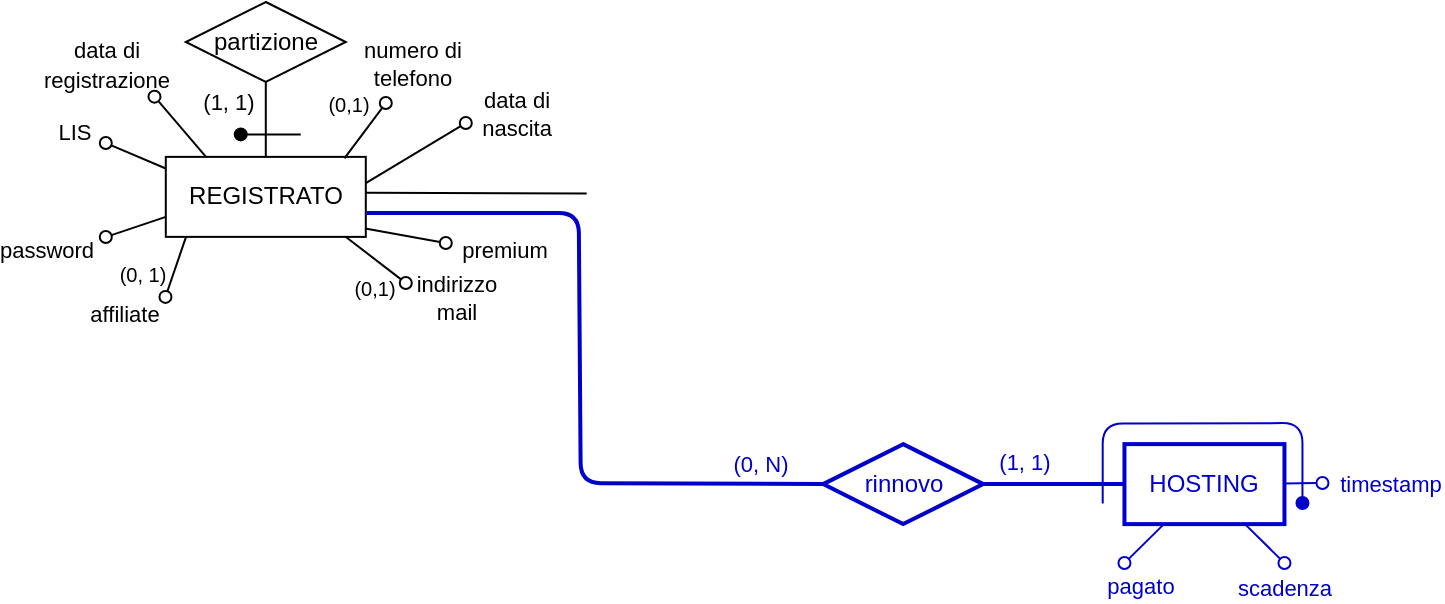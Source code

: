 <mxfile scale="1" border="10">
    <diagram id="-0bvjkYd9vsQYAiFDbZ4" name="Page-1">
        <mxGraphModel dx="4636" dy="2434" grid="1" gridSize="10" guides="1" tooltips="1" connect="1" arrows="1" fold="1" page="1" pageScale="1" pageWidth="1169" pageHeight="827" background="#ffffff" math="0" shadow="0">
            <root>
                <mxCell id="0"/>
                <mxCell id="1" parent="0"/>
                <mxCell id="2" style="edgeStyle=none;shape=connector;rounded=1;jumpStyle=arc;html=1;labelBackgroundColor=default;strokeColor=default;fontFamily=Helvetica;fontSize=11;fontColor=default;endArrow=none;endFill=0;exitX=1.001;exitY=0.449;exitDx=0;exitDy=0;exitPerimeter=0;" parent="1" source="42" edge="1">
                    <mxGeometry relative="1" as="geometry">
                        <Array as="points"/>
                        <mxPoint x="-3195.1" y="-1469.47" as="sourcePoint"/>
                        <mxPoint x="-3194.648" y="-1534.306" as="targetPoint"/>
                    </mxGeometry>
                </mxCell>
                <mxCell id="4" style="edgeStyle=none;shape=connector;rounded=1;jumpStyle=arc;html=1;entryX=0;entryY=0.5;entryDx=0;entryDy=0;labelBackgroundColor=default;strokeColor=#0000CC;fontFamily=Helvetica;fontSize=11;fontColor=default;endArrow=none;endFill=0;strokeWidth=2;" parent="1" target="16" edge="1">
                    <mxGeometry relative="1" as="geometry">
                        <Array as="points">
                            <mxPoint x="-3198.63" y="-1524.47"/>
                            <mxPoint x="-3197.63" y="-1389.47"/>
                        </Array>
                        <mxPoint x="-3304.63" y="-1524.47" as="sourcePoint"/>
                    </mxGeometry>
                </mxCell>
                <mxCell id="5" value="(0, N)" style="edgeLabel;html=1;align=center;verticalAlign=middle;resizable=0;points=[];strokeColor=#0000CC;fontColor=#0000CC;" parent="4" vertex="1" connectable="0">
                    <mxGeometry x="0.861" y="1" relative="1" as="geometry">
                        <mxPoint x="-7" y="-9" as="offset"/>
                    </mxGeometry>
                </mxCell>
                <mxCell id="16" value="rinnovo" style="rhombus;whiteSpace=wrap;html=1;strokeColor=#0000CC;fontColor=#0000CC;strokeWidth=2;" parent="1" vertex="1">
                    <mxGeometry x="-3076.41" y="-1408.94" width="80" height="40" as="geometry"/>
                </mxCell>
                <mxCell id="17" value="(1, 1)" style="edgeStyle=none;jumpStyle=arc;html=1;exitX=1;exitY=0.5;exitDx=0;exitDy=0;entryX=0;entryY=0.5;entryDx=0;entryDy=0;startArrow=none;startFill=0;endArrow=none;endFill=0;strokeColor=#0000CC;fontColor=#0000CC;endSize=6;strokeWidth=2;" parent="1" source="16" target="18" edge="1">
                    <mxGeometry x="-0.416" y="11" relative="1" as="geometry">
                        <mxPoint as="offset"/>
                        <mxPoint x="-2832.43" y="-1329.23" as="sourcePoint"/>
                    </mxGeometry>
                </mxCell>
                <mxCell id="18" value="HOSTING" style="whiteSpace=wrap;html=1;strokeColor=#0000CC;fontColor=#0000CC;strokeWidth=2;" parent="1" vertex="1">
                    <mxGeometry x="-2925.77" y="-1408.94" width="80" height="40" as="geometry"/>
                </mxCell>
                <mxCell id="19" style="edgeStyle=none;shape=connector;rounded=1;fillStyle=auto;html=1;labelBackgroundColor=default;strokeColor=#0000CC;strokeWidth=1;fontFamily=Helvetica;fontSize=11;fontColor=#0000CC;endArrow=none;endFill=0;startSize=6;endSize=6;fillColor=#000000;startArrow=oval;startFill=0;" parent="1" target="18" edge="1">
                    <mxGeometry relative="1" as="geometry">
                        <mxPoint x="-2866.77" y="-1389.205" as="targetPoint"/>
                        <mxPoint x="-2826.77" y="-1389.47" as="sourcePoint"/>
                    </mxGeometry>
                </mxCell>
                <mxCell id="20" value="timestamp" style="edgeLabel;html=1;align=center;verticalAlign=middle;resizable=0;points=[];fontSize=11;fontFamily=Helvetica;fontColor=#0000CC;strokeColor=#0000CC;" parent="19" vertex="1" connectable="0">
                    <mxGeometry x="-0.257" y="1" relative="1" as="geometry">
                        <mxPoint x="41" y="-1" as="offset"/>
                    </mxGeometry>
                </mxCell>
                <mxCell id="21" style="edgeStyle=none;shape=connector;rounded=1;fillStyle=auto;html=1;labelBackgroundColor=default;strokeColor=#0000CC;strokeWidth=1;fontFamily=Helvetica;fontSize=11;fontColor=#0000CC;endArrow=none;endFill=0;startSize=6;endSize=6;fillColor=#000000;startArrow=oval;startFill=1;" parent="1" edge="1">
                    <mxGeometry relative="1" as="geometry">
                        <mxPoint x="-2936.65" y="-1379.19" as="targetPoint"/>
                        <mxPoint x="-2836.77" y="-1379.47" as="sourcePoint"/>
                        <Array as="points">
                            <mxPoint x="-2836.77" y="-1419.47"/>
                            <mxPoint x="-2936.65" y="-1419.19"/>
                        </Array>
                    </mxGeometry>
                </mxCell>
                <mxCell id="22" style="edgeStyle=none;shape=connector;rounded=1;fillStyle=auto;html=1;labelBackgroundColor=default;strokeColor=#0000CC;strokeWidth=1;fontFamily=Helvetica;fontSize=11;fontColor=#0000CC;endArrow=none;endFill=0;startSize=6;endSize=6;fillColor=#000000;startArrow=oval;startFill=0;" parent="1" target="18" edge="1">
                    <mxGeometry relative="1" as="geometry">
                        <mxPoint x="-2835.77" y="-1379.299" as="targetPoint"/>
                        <mxPoint x="-2925.77" y="-1349.47" as="sourcePoint"/>
                    </mxGeometry>
                </mxCell>
                <mxCell id="23" value="pagato" style="edgeLabel;html=1;align=center;verticalAlign=middle;resizable=0;points=[];fontSize=11;fontFamily=Helvetica;fontColor=#0000CC;strokeColor=#0000CC;" parent="22" vertex="1" connectable="0">
                    <mxGeometry x="-0.257" y="1" relative="1" as="geometry">
                        <mxPoint x="1" y="19" as="offset"/>
                    </mxGeometry>
                </mxCell>
                <mxCell id="24" style="edgeStyle=none;shape=connector;rounded=1;fillStyle=auto;html=1;labelBackgroundColor=default;strokeColor=#0000CC;strokeWidth=1;fontFamily=Helvetica;fontSize=11;fontColor=#0000CC;endArrow=none;endFill=0;startSize=6;endSize=6;fillColor=#000000;startArrow=oval;startFill=0;" parent="1" target="18" edge="1">
                    <mxGeometry relative="1" as="geometry">
                        <mxPoint x="-2885.904" y="-1358.94" as="targetPoint"/>
                        <mxPoint x="-2845.77" y="-1349.47" as="sourcePoint"/>
                    </mxGeometry>
                </mxCell>
                <mxCell id="25" value="scadenza" style="edgeLabel;html=1;align=center;verticalAlign=middle;resizable=0;points=[];fontSize=11;fontFamily=Helvetica;fontColor=#0000CC;strokeColor=#0000CC;" parent="24" vertex="1" connectable="0">
                    <mxGeometry x="-0.257" y="1" relative="1" as="geometry">
                        <mxPoint x="8" y="19" as="offset"/>
                    </mxGeometry>
                </mxCell>
                <mxCell id="39" value="(1, 1)" style="edgeStyle=elbowEdgeStyle;elbow=vertical;html=1;exitX=0.5;exitY=1;exitDx=0;exitDy=0;entryX=0.5;entryY=0;entryDx=0;entryDy=0;endArrow=none;endFill=0;rounded=0;jumpStyle=arc;startArrow=none;" parent="1" source="40" target="42" edge="1">
                    <mxGeometry x="-0.493" y="-19" relative="1" as="geometry">
                        <mxPoint as="offset"/>
                        <mxPoint x="-3354.49" y="-1550.69" as="targetPoint"/>
                        <Array as="points">
                            <mxPoint x="-3353.77" y="-1560"/>
                            <mxPoint x="-3353.77" y="-1560"/>
                            <mxPoint x="-3353.77" y="-1560"/>
                        </Array>
                    </mxGeometry>
                </mxCell>
                <mxCell id="40" value="partizione" style="rhombus;whiteSpace=wrap;html=1;" parent="1" vertex="1">
                    <mxGeometry x="-3395.1" y="-1630" width="80" height="40" as="geometry"/>
                </mxCell>
                <mxCell id="41" value="" style="endArrow=oval;html=1;fillStyle=auto;strokeWidth=1;startSize=6;endSize=6;fillColor=#000000;startArrow=none;startFill=0;endFill=1;" parent="1" edge="1">
                    <mxGeometry width="50" height="50" relative="1" as="geometry">
                        <mxPoint x="-3337.63" y="-1563.79" as="sourcePoint"/>
                        <mxPoint x="-3367.63" y="-1563.79" as="targetPoint"/>
                    </mxGeometry>
                </mxCell>
                <mxCell id="42" value="REGISTRATO" style="whiteSpace=wrap;html=1;" parent="1" vertex="1">
                    <mxGeometry x="-3405.1" y="-1552.56" width="100" height="40" as="geometry"/>
                </mxCell>
                <mxCell id="43" value="" style="endArrow=oval;html=1;fillStyle=auto;strokeWidth=1;startSize=6;endSize=6;fillColor=#000000;startArrow=none;startFill=0;endFill=0;exitX=0;exitY=0.75;exitDx=0;exitDy=0;" parent="1" source="42" edge="1">
                    <mxGeometry width="50" height="50" relative="1" as="geometry">
                        <mxPoint x="-3393.77" y="-1533.76" as="sourcePoint"/>
                        <mxPoint x="-3435.1" y="-1512.47" as="targetPoint"/>
                    </mxGeometry>
                </mxCell>
                <mxCell id="44" value="password" style="edgeLabel;html=1;align=center;verticalAlign=middle;resizable=0;points=[];" parent="43" vertex="1" connectable="0">
                    <mxGeometry x="0.479" y="1" relative="1" as="geometry">
                        <mxPoint x="-38" y="8" as="offset"/>
                    </mxGeometry>
                </mxCell>
                <mxCell id="45" value="" style="endArrow=oval;html=1;fillStyle=auto;strokeWidth=1;startSize=6;endSize=6;fillColor=#000000;startArrow=none;startFill=0;endFill=0;exitX=0.899;exitY=0.998;exitDx=0;exitDy=0;exitPerimeter=0;" parent="1" source="42" edge="1">
                    <mxGeometry width="50" height="50" relative="1" as="geometry">
                        <mxPoint x="-3315.1" y="-1509.47" as="sourcePoint"/>
                        <mxPoint x="-3285.1" y="-1489.47" as="targetPoint"/>
                    </mxGeometry>
                </mxCell>
                <mxCell id="46" value="indirizzo&lt;br&gt;mail" style="edgeLabel;html=1;align=center;verticalAlign=middle;resizable=0;points=[];" parent="45" vertex="1" connectable="0">
                    <mxGeometry x="0.479" y="1" relative="1" as="geometry">
                        <mxPoint x="32" y="14" as="offset"/>
                    </mxGeometry>
                </mxCell>
                <mxCell id="47" value="" style="endArrow=oval;html=1;fillStyle=auto;strokeWidth=1;startSize=6;endSize=6;fillColor=#000000;startArrow=none;startFill=0;endFill=0;exitX=0.893;exitY=0.019;exitDx=0;exitDy=0;exitPerimeter=0;" parent="1" source="42" edge="1">
                    <mxGeometry width="50" height="50" relative="1" as="geometry">
                        <mxPoint x="-3280.53" y="-1583.2" as="sourcePoint"/>
                        <mxPoint x="-3295.1" y="-1579.47" as="targetPoint"/>
                    </mxGeometry>
                </mxCell>
                <mxCell id="48" value="numero di&lt;br&gt;telefono" style="edgeLabel;html=1;align=center;verticalAlign=middle;resizable=0;points=[];" parent="47" vertex="1" connectable="0">
                    <mxGeometry x="0.479" y="1" relative="1" as="geometry">
                        <mxPoint x="19" y="-26" as="offset"/>
                    </mxGeometry>
                </mxCell>
                <mxCell id="49" value="" style="endArrow=oval;html=1;fillStyle=auto;strokeWidth=1;startSize=6;endSize=6;fillColor=#000000;startArrow=none;startFill=0;endFill=0;" parent="1" edge="1">
                    <mxGeometry width="50" height="50" relative="1" as="geometry">
                        <mxPoint x="-3305.1" y="-1539.47" as="sourcePoint"/>
                        <mxPoint x="-3255.1" y="-1569.47" as="targetPoint"/>
                        <Array as="points"/>
                    </mxGeometry>
                </mxCell>
                <mxCell id="50" value="data di&lt;br&gt;nascita" style="edgeLabel;html=1;align=center;verticalAlign=middle;resizable=0;points=[];" parent="49" vertex="1" connectable="0">
                    <mxGeometry x="0.479" y="1" relative="1" as="geometry">
                        <mxPoint x="38" y="-12" as="offset"/>
                    </mxGeometry>
                </mxCell>
                <mxCell id="51" value="" style="endArrow=oval;html=1;fillStyle=auto;strokeWidth=1;startSize=6;endSize=6;fillColor=#000000;startArrow=none;startFill=0;endFill=0;exitX=0;exitY=0.145;exitDx=0;exitDy=0;exitPerimeter=0;" parent="1" source="42" edge="1">
                    <mxGeometry width="50" height="50" relative="1" as="geometry">
                        <mxPoint x="-3384.655" y="-1552.56" as="sourcePoint"/>
                        <mxPoint x="-3435.1" y="-1559.47" as="targetPoint"/>
                        <Array as="points"/>
                    </mxGeometry>
                </mxCell>
                <mxCell id="52" value="LIS" style="edgeLabel;html=1;align=center;verticalAlign=middle;resizable=0;points=[];" parent="51" vertex="1" connectable="0">
                    <mxGeometry x="0.479" y="1" relative="1" as="geometry">
                        <mxPoint x="-24" y="-10" as="offset"/>
                    </mxGeometry>
                </mxCell>
                <mxCell id="53" value="" style="endArrow=oval;html=1;fillStyle=auto;strokeWidth=1;startSize=6;endSize=6;fillColor=#000000;startArrow=none;startFill=0;endFill=0;exitX=0.997;exitY=0.894;exitDx=0;exitDy=0;exitPerimeter=0;" parent="1" source="42" edge="1">
                    <mxGeometry width="50" height="50" relative="1" as="geometry">
                        <mxPoint x="-3324.085" y="-1502.56" as="sourcePoint"/>
                        <mxPoint x="-3265.1" y="-1509.47" as="targetPoint"/>
                    </mxGeometry>
                </mxCell>
                <mxCell id="54" value="premium" style="edgeLabel;html=1;align=center;verticalAlign=middle;resizable=0;points=[];" parent="53" vertex="1" connectable="0">
                    <mxGeometry x="0.479" y="1" relative="1" as="geometry">
                        <mxPoint x="39" y="6" as="offset"/>
                    </mxGeometry>
                </mxCell>
                <mxCell id="55" value="&lt;font style=&quot;font-size: 10px;&quot;&gt;(0,1)&lt;/font&gt;" style="text;html=1;align=center;verticalAlign=middle;resizable=0;points=[];autosize=1;strokeColor=none;fillColor=none;" parent="1" vertex="1">
                    <mxGeometry x="-3334.36" y="-1593.79" width="40" height="30" as="geometry"/>
                </mxCell>
                <mxCell id="56" value="(0,1)" style="text;html=1;align=center;verticalAlign=middle;resizable=0;points=[];autosize=1;strokeColor=none;fillColor=none;fontSize=10;" parent="1" vertex="1">
                    <mxGeometry x="-3320.91" y="-1498.56" width="39" height="24" as="geometry"/>
                </mxCell>
                <mxCell id="57" value="" style="endArrow=oval;html=1;fillStyle=auto;strokeWidth=1;startSize=6;endSize=6;fillColor=#000000;startArrow=none;startFill=0;endFill=0;strokeColor=#000000;exitX=0.102;exitY=0.994;exitDx=0;exitDy=0;exitPerimeter=0;" parent="1" source="42" edge="1">
                    <mxGeometry width="50" height="50" relative="1" as="geometry">
                        <mxPoint x="-3395.1" y="-1509.47" as="sourcePoint"/>
                        <mxPoint x="-3405.27" y="-1482.56" as="targetPoint"/>
                    </mxGeometry>
                </mxCell>
                <mxCell id="58" value="&lt;font style=&quot;font-size: 10px;&quot;&gt;(0, 1)&lt;/font&gt;" style="edgeLabel;html=1;align=center;verticalAlign=middle;resizable=0;points=[];fontSize=11;fontFamily=Helvetica;fontColor=default;" parent="1" vertex="1" connectable="0">
                    <mxGeometry x="-3409.271" y="-1498.56" as="geometry">
                        <mxPoint x="-8" y="4" as="offset"/>
                    </mxGeometry>
                </mxCell>
                <mxCell id="59" value="&lt;font style=&quot;font-size: 11px;&quot;&gt;affiliate&lt;/font&gt;" style="text;html=1;align=center;verticalAlign=middle;resizable=0;points=[];autosize=1;strokeColor=none;fillColor=none;" parent="1" vertex="1">
                    <mxGeometry x="-3456.29" y="-1489.47" width="60" height="30" as="geometry"/>
                </mxCell>
                <mxCell id="63" value="" style="endArrow=oval;html=1;fillStyle=auto;strokeWidth=1;startSize=6;endSize=6;fillColor=#000000;startArrow=none;startFill=0;endFill=0;exitX=0.38;exitY=0.002;exitDx=0;exitDy=0;exitPerimeter=0;" parent="1" edge="1">
                    <mxGeometry width="50" height="50" relative="1" as="geometry">
                        <mxPoint x="-3385.0" y="-1552.56" as="sourcePoint"/>
                        <mxPoint x="-3410.76" y="-1582.68" as="targetPoint"/>
                    </mxGeometry>
                </mxCell>
                <mxCell id="64" value="&lt;font style=&quot;font-size: 11px;&quot;&gt;data di &lt;br&gt;registrazione&lt;/font&gt;" style="text;html=1;align=center;verticalAlign=middle;resizable=0;points=[];autosize=1;strokeColor=none;fillColor=none;" parent="1" vertex="1">
                    <mxGeometry x="-3480" y="-1619.47" width="90" height="40" as="geometry"/>
                </mxCell>
            </root>
        </mxGraphModel>
    </diagram>
</mxfile>